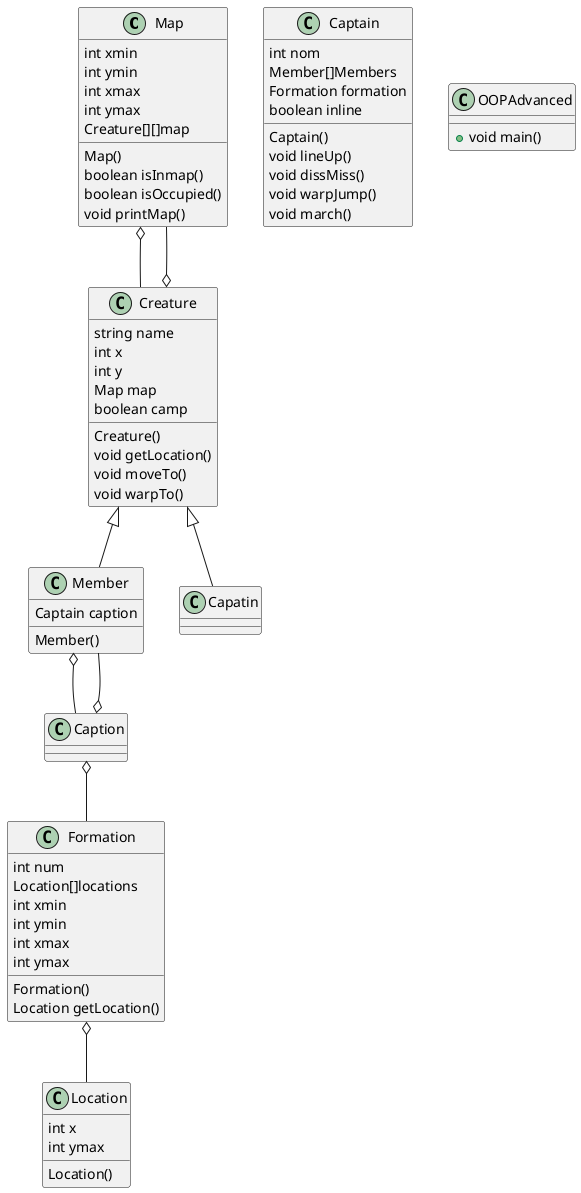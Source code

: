 @startuml
class Map{
    int xmin
    int ymin
    int xmax
    int ymax
    Creature[][]map
    Map()
    boolean isInmap()
    boolean isOccupied()
    void printMap()
}

class Formation{
    int num
    Location[]locations
    int xmin
    int ymin
    int xmax
    int ymax
    Formation()
    Location getLocation()
}

class Location{
    int x
    int ymax
    Location()
}

class Creature{
    string name
    int x
    int y
    Map map
    boolean camp
    Creature()
    void getLocation()
    void moveTo()
    void warpTo()
}

class Member{
    Member()
    Captain caption
}

class Captain{
    int nom
    Member[]Members
    Formation formation
    boolean inline
    Captain()
    void lineUp()
    void dissMiss()
    void warpJump()
    void march()
}

class OOPAdvanced{
    +void main()
}

Creature<|--Member
Creature<|--Capatin
Map o--Creature
Creature o--Map
Formation o-- Location
Caption o--Member
Member o--Caption
Caption o--Formation

@enduml